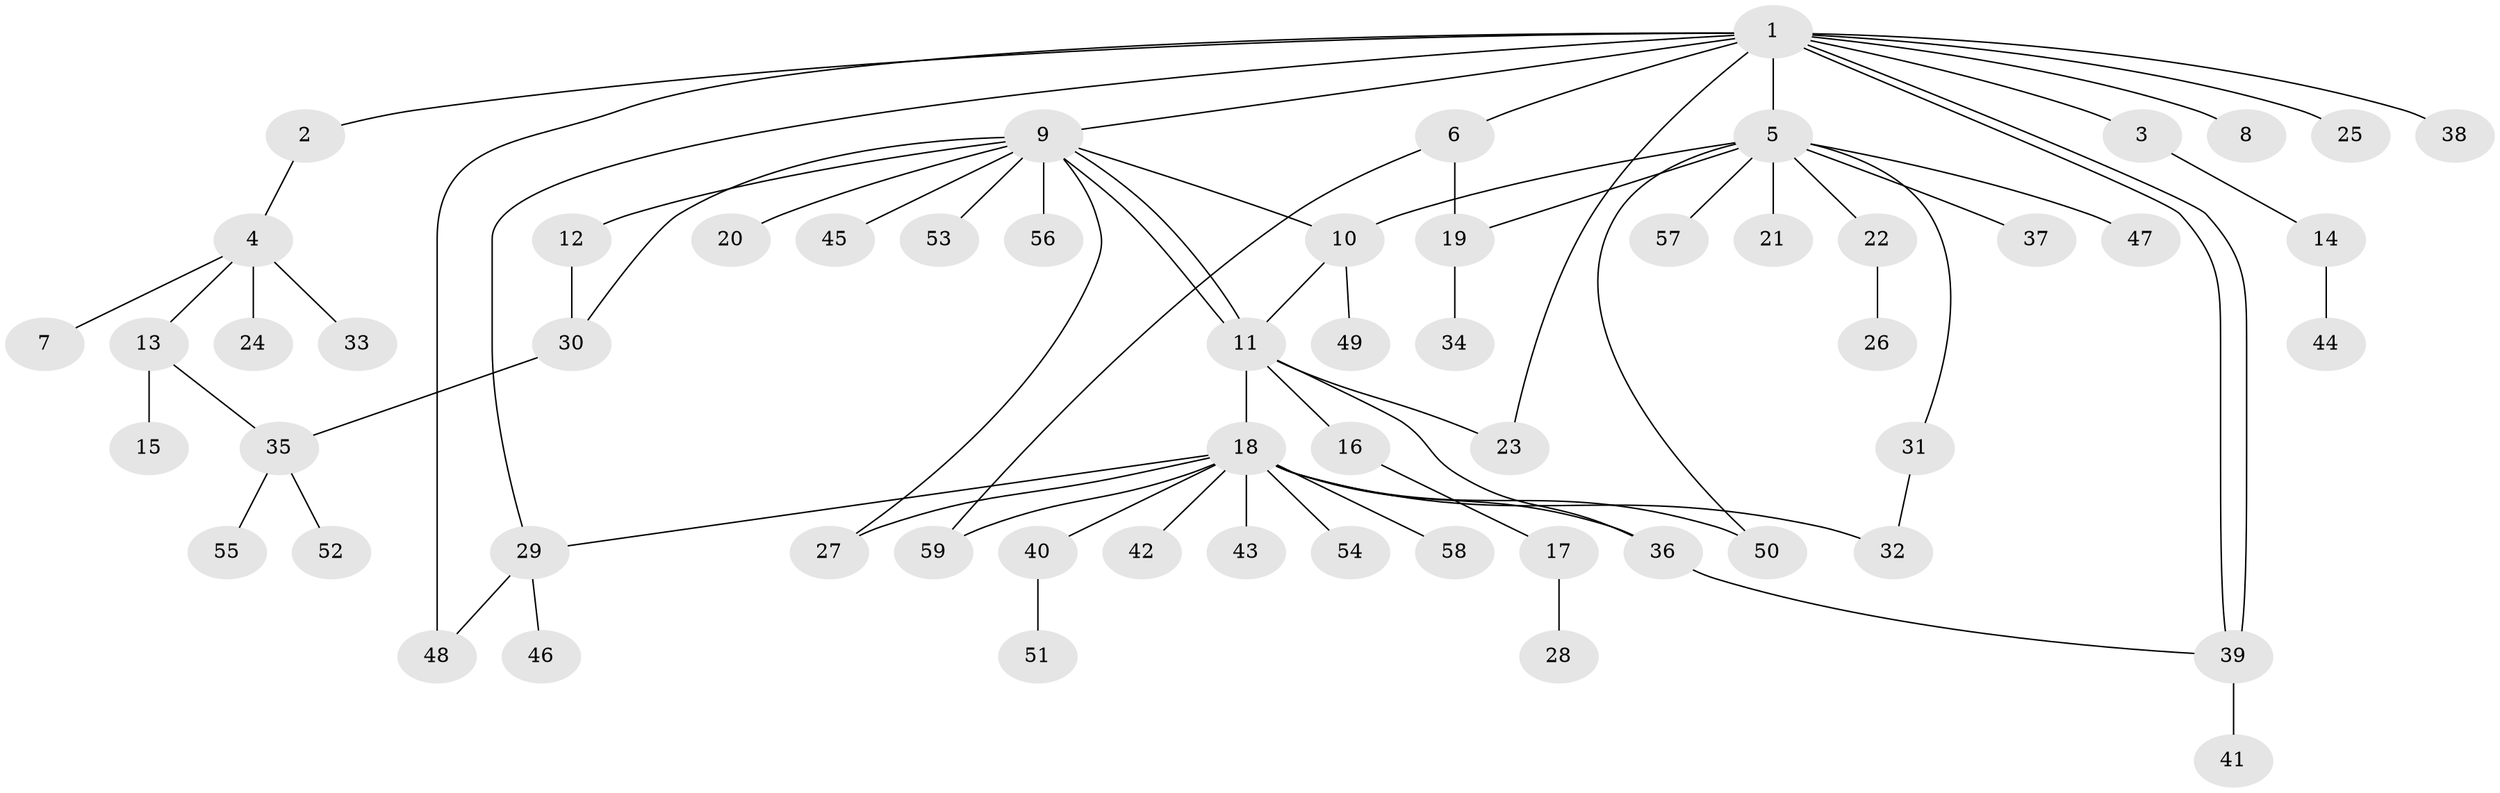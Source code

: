 // Generated by graph-tools (version 1.1) at 2025/14/03/09/25 04:14:43]
// undirected, 59 vertices, 74 edges
graph export_dot {
graph [start="1"]
  node [color=gray90,style=filled];
  1;
  2;
  3;
  4;
  5;
  6;
  7;
  8;
  9;
  10;
  11;
  12;
  13;
  14;
  15;
  16;
  17;
  18;
  19;
  20;
  21;
  22;
  23;
  24;
  25;
  26;
  27;
  28;
  29;
  30;
  31;
  32;
  33;
  34;
  35;
  36;
  37;
  38;
  39;
  40;
  41;
  42;
  43;
  44;
  45;
  46;
  47;
  48;
  49;
  50;
  51;
  52;
  53;
  54;
  55;
  56;
  57;
  58;
  59;
  1 -- 2;
  1 -- 3;
  1 -- 5;
  1 -- 6;
  1 -- 8;
  1 -- 9;
  1 -- 23;
  1 -- 25;
  1 -- 29;
  1 -- 38;
  1 -- 39;
  1 -- 39;
  1 -- 48;
  2 -- 4;
  3 -- 14;
  4 -- 7;
  4 -- 13;
  4 -- 24;
  4 -- 33;
  5 -- 10;
  5 -- 19;
  5 -- 21;
  5 -- 22;
  5 -- 31;
  5 -- 37;
  5 -- 47;
  5 -- 50;
  5 -- 57;
  6 -- 19;
  6 -- 59;
  9 -- 10;
  9 -- 11;
  9 -- 11;
  9 -- 12;
  9 -- 20;
  9 -- 27;
  9 -- 30;
  9 -- 45;
  9 -- 53;
  9 -- 56;
  10 -- 11;
  10 -- 49;
  11 -- 16;
  11 -- 18;
  11 -- 23;
  11 -- 36;
  12 -- 30;
  13 -- 15;
  13 -- 35;
  14 -- 44;
  16 -- 17;
  17 -- 28;
  18 -- 27;
  18 -- 29;
  18 -- 32;
  18 -- 36;
  18 -- 40;
  18 -- 42;
  18 -- 43;
  18 -- 50;
  18 -- 54;
  18 -- 58;
  18 -- 59;
  19 -- 34;
  22 -- 26;
  29 -- 46;
  29 -- 48;
  30 -- 35;
  31 -- 32;
  35 -- 52;
  35 -- 55;
  36 -- 39;
  39 -- 41;
  40 -- 51;
}
